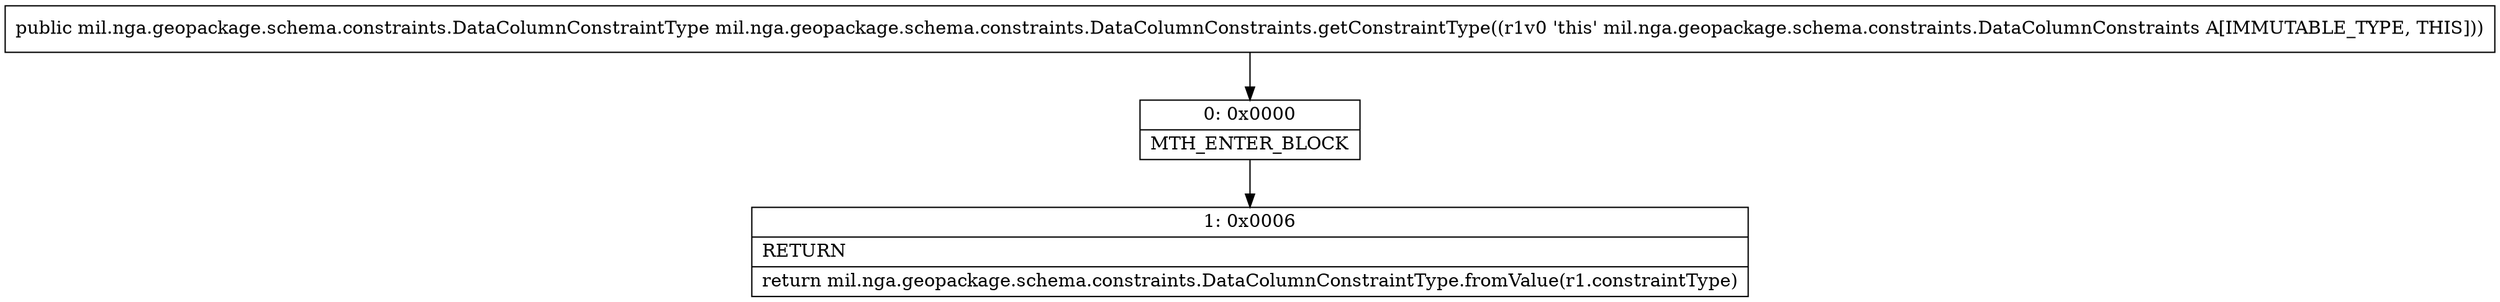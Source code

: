 digraph "CFG formil.nga.geopackage.schema.constraints.DataColumnConstraints.getConstraintType()Lmil\/nga\/geopackage\/schema\/constraints\/DataColumnConstraintType;" {
Node_0 [shape=record,label="{0\:\ 0x0000|MTH_ENTER_BLOCK\l}"];
Node_1 [shape=record,label="{1\:\ 0x0006|RETURN\l|return mil.nga.geopackage.schema.constraints.DataColumnConstraintType.fromValue(r1.constraintType)\l}"];
MethodNode[shape=record,label="{public mil.nga.geopackage.schema.constraints.DataColumnConstraintType mil.nga.geopackage.schema.constraints.DataColumnConstraints.getConstraintType((r1v0 'this' mil.nga.geopackage.schema.constraints.DataColumnConstraints A[IMMUTABLE_TYPE, THIS])) }"];
MethodNode -> Node_0;
Node_0 -> Node_1;
}

